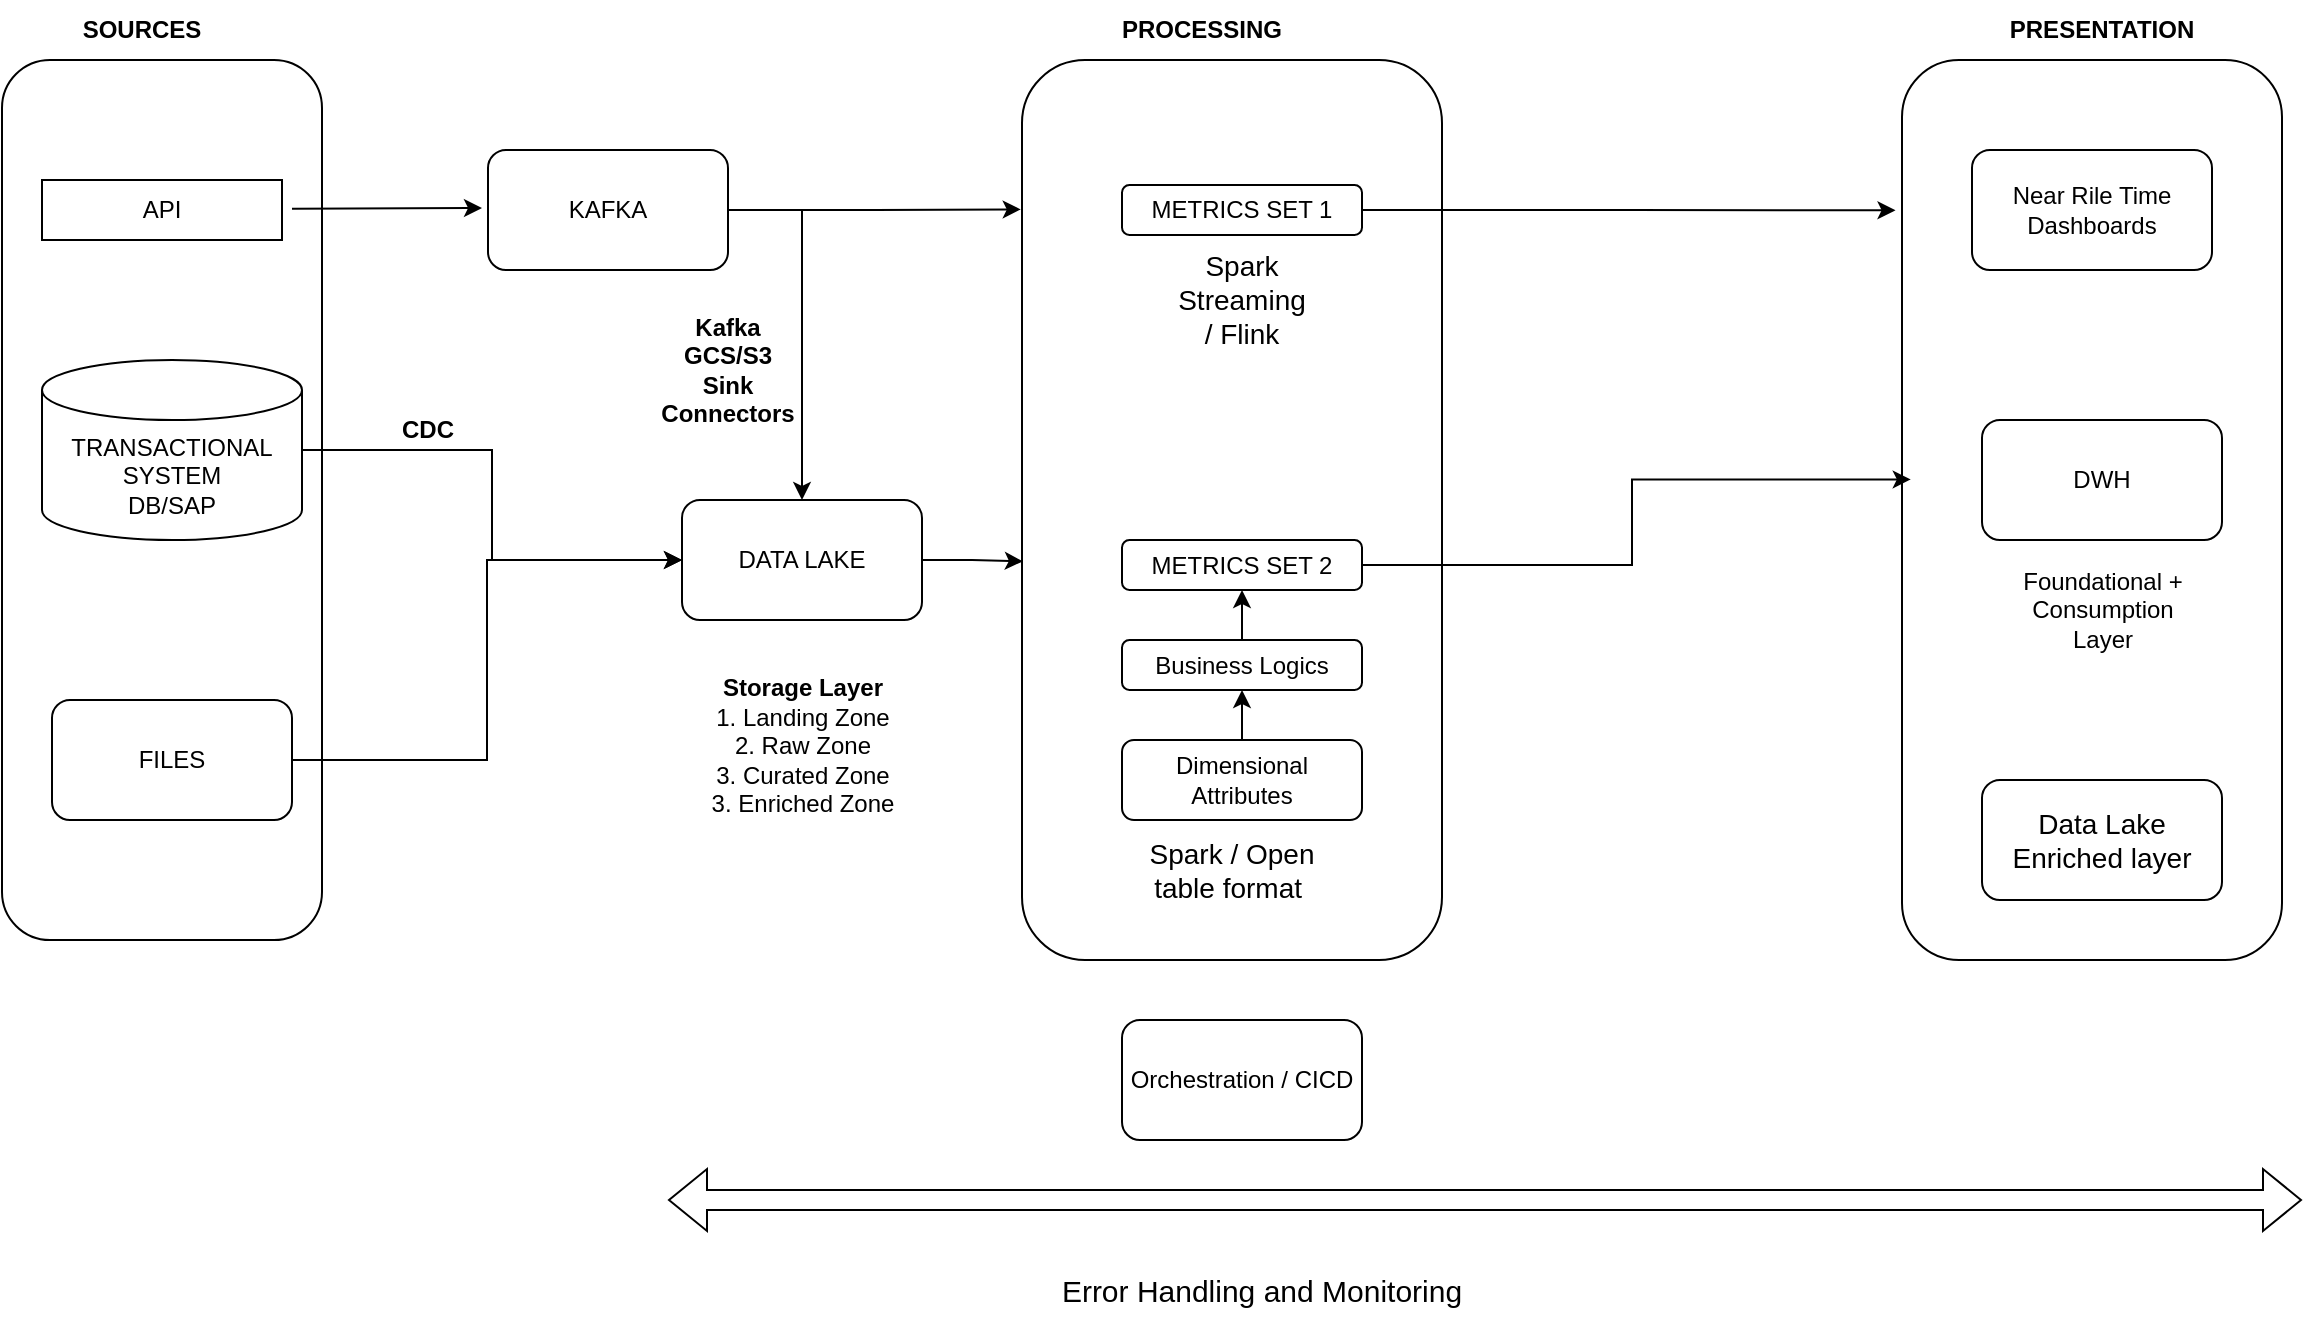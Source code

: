 <mxfile version="27.1.6">
  <diagram name="Page-1" id="dUOfwVzarIVciS-LY-K8">
    <mxGraphModel dx="1603" dy="811" grid="1" gridSize="10" guides="1" tooltips="1" connect="1" arrows="1" fold="1" page="1" pageScale="1" pageWidth="827" pageHeight="1169" math="0" shadow="0">
      <root>
        <mxCell id="0" />
        <mxCell id="1" parent="0" />
        <mxCell id="RCVYIjFz19-FcPFTiun2-4" value="" style="rounded=1;whiteSpace=wrap;html=1;" vertex="1" parent="1">
          <mxGeometry x="50" y="50" width="160" height="440" as="geometry" />
        </mxCell>
        <mxCell id="RCVYIjFz19-FcPFTiun2-5" value="&lt;b style=&quot;background-color: light-dark(#ffffff, var(--ge-dark-color, #121212));&quot;&gt;SOURCES&lt;/b&gt;" style="text;strokeColor=none;align=center;fillColor=none;html=1;verticalAlign=middle;whiteSpace=wrap;rounded=0;" vertex="1" parent="1">
          <mxGeometry x="90" y="20" width="60" height="30" as="geometry" />
        </mxCell>
        <mxCell id="RCVYIjFz19-FcPFTiun2-6" value="API" style="rounded=0;whiteSpace=wrap;html=1;" vertex="1" parent="1">
          <mxGeometry x="70" y="110" width="120" height="30" as="geometry" />
        </mxCell>
        <mxCell id="RCVYIjFz19-FcPFTiun2-18" style="edgeStyle=orthogonalEdgeStyle;rounded=0;orthogonalLoop=1;jettySize=auto;html=1;exitX=1;exitY=0.5;exitDx=0;exitDy=0;exitPerimeter=0;entryX=0;entryY=0.5;entryDx=0;entryDy=0;" edge="1" parent="1" source="RCVYIjFz19-FcPFTiun2-8" target="RCVYIjFz19-FcPFTiun2-12">
          <mxGeometry relative="1" as="geometry" />
        </mxCell>
        <mxCell id="RCVYIjFz19-FcPFTiun2-8" value="TRANSACTIONAL SYSTEM&lt;div&gt;DB/SAP&lt;/div&gt;" style="shape=cylinder3;whiteSpace=wrap;html=1;boundedLbl=1;backgroundOutline=1;size=15;" vertex="1" parent="1">
          <mxGeometry x="70" y="200" width="130" height="90" as="geometry" />
        </mxCell>
        <mxCell id="RCVYIjFz19-FcPFTiun2-20" style="edgeStyle=orthogonalEdgeStyle;rounded=0;orthogonalLoop=1;jettySize=auto;html=1;exitX=1;exitY=0.5;exitDx=0;exitDy=0;entryX=0;entryY=0.5;entryDx=0;entryDy=0;" edge="1" parent="1" source="RCVYIjFz19-FcPFTiun2-9" target="RCVYIjFz19-FcPFTiun2-12">
          <mxGeometry relative="1" as="geometry" />
        </mxCell>
        <mxCell id="RCVYIjFz19-FcPFTiun2-9" value="FILES" style="rounded=1;whiteSpace=wrap;html=1;" vertex="1" parent="1">
          <mxGeometry x="75" y="370" width="120" height="60" as="geometry" />
        </mxCell>
        <mxCell id="RCVYIjFz19-FcPFTiun2-10" value="" style="endArrow=classic;html=1;rounded=0;" edge="1" parent="1">
          <mxGeometry width="50" height="50" relative="1" as="geometry">
            <mxPoint x="195" y="124.41" as="sourcePoint" />
            <mxPoint x="290" y="124" as="targetPoint" />
          </mxGeometry>
        </mxCell>
        <mxCell id="RCVYIjFz19-FcPFTiun2-22" style="edgeStyle=orthogonalEdgeStyle;rounded=0;orthogonalLoop=1;jettySize=auto;html=1;exitX=1;exitY=0.5;exitDx=0;exitDy=0;entryX=0.5;entryY=0;entryDx=0;entryDy=0;" edge="1" parent="1" source="RCVYIjFz19-FcPFTiun2-11" target="RCVYIjFz19-FcPFTiun2-12">
          <mxGeometry relative="1" as="geometry" />
        </mxCell>
        <mxCell id="RCVYIjFz19-FcPFTiun2-11" value="KAFKA" style="rounded=1;whiteSpace=wrap;html=1;" vertex="1" parent="1">
          <mxGeometry x="293" y="95" width="120" height="60" as="geometry" />
        </mxCell>
        <mxCell id="RCVYIjFz19-FcPFTiun2-12" value="DATA LAKE" style="rounded=1;whiteSpace=wrap;html=1;" vertex="1" parent="1">
          <mxGeometry x="390" y="270" width="120" height="60" as="geometry" />
        </mxCell>
        <mxCell id="RCVYIjFz19-FcPFTiun2-13" value="&lt;b&gt;Storage Layer&lt;/b&gt;&lt;div&gt;1. Landing Zone&lt;/div&gt;&lt;div&gt;2. Raw Zone&lt;/div&gt;&lt;div&gt;3. Curated Zone&lt;/div&gt;&lt;div&gt;3. Enriched Zone&lt;/div&gt;&lt;div&gt;&lt;br&gt;&lt;/div&gt;" style="text;strokeColor=none;align=center;fillColor=none;html=1;verticalAlign=middle;whiteSpace=wrap;rounded=0;" vertex="1" parent="1">
          <mxGeometry x="376.5" y="385" width="147" height="30" as="geometry" />
        </mxCell>
        <mxCell id="RCVYIjFz19-FcPFTiun2-21" value="&lt;b&gt;CDC&lt;/b&gt;" style="text;html=1;align=center;verticalAlign=middle;whiteSpace=wrap;rounded=0;" vertex="1" parent="1">
          <mxGeometry x="233" y="220" width="60" height="30" as="geometry" />
        </mxCell>
        <mxCell id="RCVYIjFz19-FcPFTiun2-23" value="&lt;b&gt;Kafka GCS/S3 Sink Connectors&lt;/b&gt;" style="text;html=1;align=center;verticalAlign=middle;whiteSpace=wrap;rounded=0;" vertex="1" parent="1">
          <mxGeometry x="383" y="190" width="60" height="30" as="geometry" />
        </mxCell>
        <mxCell id="RCVYIjFz19-FcPFTiun2-25" value="" style="rounded=1;whiteSpace=wrap;html=1;" vertex="1" parent="1">
          <mxGeometry x="560" y="50" width="210" height="450" as="geometry" />
        </mxCell>
        <mxCell id="RCVYIjFz19-FcPFTiun2-26" value="&lt;b style=&quot;background-color: light-dark(#ffffff, var(--ge-dark-color, #121212));&quot;&gt;PROCESSING&lt;/b&gt;" style="text;strokeColor=none;align=center;fillColor=none;html=1;verticalAlign=middle;whiteSpace=wrap;rounded=0;" vertex="1" parent="1">
          <mxGeometry x="620" y="20" width="60" height="30" as="geometry" />
        </mxCell>
        <mxCell id="RCVYIjFz19-FcPFTiun2-27" style="edgeStyle=orthogonalEdgeStyle;rounded=0;orthogonalLoop=1;jettySize=auto;html=1;exitX=1;exitY=0.5;exitDx=0;exitDy=0;entryX=-0.003;entryY=0.166;entryDx=0;entryDy=0;entryPerimeter=0;" edge="1" parent="1" source="RCVYIjFz19-FcPFTiun2-11" target="RCVYIjFz19-FcPFTiun2-25">
          <mxGeometry relative="1" as="geometry" />
        </mxCell>
        <mxCell id="RCVYIjFz19-FcPFTiun2-28" value="METRICS SET 1" style="rounded=1;whiteSpace=wrap;html=1;" vertex="1" parent="1">
          <mxGeometry x="610" y="112.5" width="120" height="25" as="geometry" />
        </mxCell>
        <mxCell id="RCVYIjFz19-FcPFTiun2-29" style="edgeStyle=orthogonalEdgeStyle;rounded=0;orthogonalLoop=1;jettySize=auto;html=1;exitX=1;exitY=0.5;exitDx=0;exitDy=0;entryX=0.002;entryY=0.557;entryDx=0;entryDy=0;entryPerimeter=0;" edge="1" parent="1" source="RCVYIjFz19-FcPFTiun2-12" target="RCVYIjFz19-FcPFTiun2-25">
          <mxGeometry relative="1" as="geometry" />
        </mxCell>
        <mxCell id="RCVYIjFz19-FcPFTiun2-31" value="METRICS SET 2" style="rounded=1;whiteSpace=wrap;html=1;" vertex="1" parent="1">
          <mxGeometry x="610" y="290" width="120" height="25" as="geometry" />
        </mxCell>
        <mxCell id="RCVYIjFz19-FcPFTiun2-36" style="edgeStyle=orthogonalEdgeStyle;rounded=0;orthogonalLoop=1;jettySize=auto;html=1;exitX=0.5;exitY=0;exitDx=0;exitDy=0;entryX=0.5;entryY=1;entryDx=0;entryDy=0;" edge="1" parent="1" source="RCVYIjFz19-FcPFTiun2-32" target="RCVYIjFz19-FcPFTiun2-31">
          <mxGeometry relative="1" as="geometry" />
        </mxCell>
        <mxCell id="RCVYIjFz19-FcPFTiun2-32" value="Business Logics" style="rounded=1;whiteSpace=wrap;html=1;" vertex="1" parent="1">
          <mxGeometry x="610" y="340" width="120" height="25" as="geometry" />
        </mxCell>
        <mxCell id="RCVYIjFz19-FcPFTiun2-41" style="edgeStyle=orthogonalEdgeStyle;rounded=0;orthogonalLoop=1;jettySize=auto;html=1;exitX=0.5;exitY=0;exitDx=0;exitDy=0;entryX=0.5;entryY=1;entryDx=0;entryDy=0;" edge="1" parent="1" source="RCVYIjFz19-FcPFTiun2-37" target="RCVYIjFz19-FcPFTiun2-32">
          <mxGeometry relative="1" as="geometry" />
        </mxCell>
        <mxCell id="RCVYIjFz19-FcPFTiun2-37" value="Dimensional Attributes" style="rounded=1;whiteSpace=wrap;html=1;" vertex="1" parent="1">
          <mxGeometry x="610" y="390" width="120" height="40" as="geometry" />
        </mxCell>
        <mxCell id="RCVYIjFz19-FcPFTiun2-42" value="&lt;font style=&quot;font-size: 14px;&quot;&gt;Spark Streaming / Flink&lt;/font&gt;" style="text;html=1;align=center;verticalAlign=middle;whiteSpace=wrap;rounded=0;" vertex="1" parent="1">
          <mxGeometry x="640" y="155" width="60" height="30" as="geometry" />
        </mxCell>
        <mxCell id="RCVYIjFz19-FcPFTiun2-43" value="&lt;font style=&quot;font-size: 14px;&quot;&gt;Spark / Open table format&amp;nbsp;&lt;/font&gt;" style="text;html=1;align=center;verticalAlign=middle;whiteSpace=wrap;rounded=0;" vertex="1" parent="1">
          <mxGeometry x="620" y="440" width="90" height="30" as="geometry" />
        </mxCell>
        <mxCell id="RCVYIjFz19-FcPFTiun2-46" value="Orchestration / CICD" style="rounded=1;whiteSpace=wrap;html=1;" vertex="1" parent="1">
          <mxGeometry x="610" y="530" width="120" height="60" as="geometry" />
        </mxCell>
        <mxCell id="RCVYIjFz19-FcPFTiun2-47" value="" style="rounded=1;whiteSpace=wrap;html=1;" vertex="1" parent="1">
          <mxGeometry x="1000" y="50" width="190" height="450" as="geometry" />
        </mxCell>
        <mxCell id="RCVYIjFz19-FcPFTiun2-48" value="&lt;span style=&quot;background-color: rgb(255, 255, 255);&quot;&gt;&lt;b&gt;PRESENTATION&lt;/b&gt;&lt;/span&gt;" style="text;strokeColor=none;align=center;fillColor=none;html=1;verticalAlign=middle;whiteSpace=wrap;rounded=0;" vertex="1" parent="1">
          <mxGeometry x="1070" y="20" width="60" height="30" as="geometry" />
        </mxCell>
        <mxCell id="RCVYIjFz19-FcPFTiun2-50" value="Near Rile Time Dashboards" style="rounded=1;whiteSpace=wrap;html=1;" vertex="1" parent="1">
          <mxGeometry x="1035" y="95" width="120" height="60" as="geometry" />
        </mxCell>
        <mxCell id="RCVYIjFz19-FcPFTiun2-51" style="edgeStyle=orthogonalEdgeStyle;rounded=0;orthogonalLoop=1;jettySize=auto;html=1;exitX=1;exitY=0.5;exitDx=0;exitDy=0;entryX=-0.017;entryY=0.167;entryDx=0;entryDy=0;entryPerimeter=0;" edge="1" parent="1" source="RCVYIjFz19-FcPFTiun2-28" target="RCVYIjFz19-FcPFTiun2-47">
          <mxGeometry relative="1" as="geometry" />
        </mxCell>
        <mxCell id="RCVYIjFz19-FcPFTiun2-52" style="edgeStyle=orthogonalEdgeStyle;rounded=0;orthogonalLoop=1;jettySize=auto;html=1;exitX=1;exitY=0.5;exitDx=0;exitDy=0;entryX=0.023;entryY=0.466;entryDx=0;entryDy=0;entryPerimeter=0;" edge="1" parent="1" source="RCVYIjFz19-FcPFTiun2-31" target="RCVYIjFz19-FcPFTiun2-47">
          <mxGeometry relative="1" as="geometry" />
        </mxCell>
        <mxCell id="RCVYIjFz19-FcPFTiun2-53" value="DWH" style="rounded=1;whiteSpace=wrap;html=1;" vertex="1" parent="1">
          <mxGeometry x="1040" y="230" width="120" height="60" as="geometry" />
        </mxCell>
        <mxCell id="RCVYIjFz19-FcPFTiun2-54" value="Foundational + Consumption Layer" style="text;html=1;align=center;verticalAlign=middle;whiteSpace=wrap;rounded=0;" vertex="1" parent="1">
          <mxGeometry x="1052.5" y="300" width="95" height="50" as="geometry" />
        </mxCell>
        <mxCell id="RCVYIjFz19-FcPFTiun2-61" value="" style="shape=flexArrow;endArrow=classic;startArrow=classic;html=1;rounded=0;" edge="1" parent="1">
          <mxGeometry width="100" height="100" relative="1" as="geometry">
            <mxPoint x="383" y="620" as="sourcePoint" />
            <mxPoint x="1200" y="620" as="targetPoint" />
          </mxGeometry>
        </mxCell>
        <mxCell id="RCVYIjFz19-FcPFTiun2-62" value="&lt;font style=&quot;font-size: 15px;&quot;&gt;Error Handling and Monitoring&lt;/font&gt;" style="text;html=1;align=center;verticalAlign=middle;whiteSpace=wrap;rounded=0;" vertex="1" parent="1">
          <mxGeometry x="570" y="650" width="220" height="30" as="geometry" />
        </mxCell>
        <mxCell id="RCVYIjFz19-FcPFTiun2-63" value="&lt;font style=&quot;font-size: 14px;&quot;&gt;Data Lake Enriched layer&lt;/font&gt;" style="rounded=1;whiteSpace=wrap;html=1;" vertex="1" parent="1">
          <mxGeometry x="1040" y="410" width="120" height="60" as="geometry" />
        </mxCell>
      </root>
    </mxGraphModel>
  </diagram>
</mxfile>
